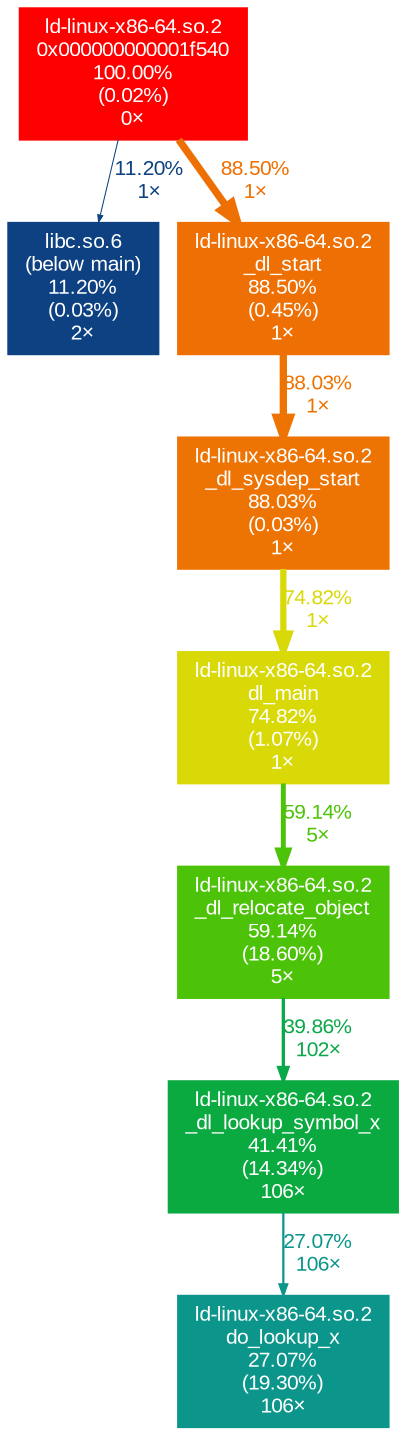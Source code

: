 digraph {
	graph [fontname=Arial, nodesep=0.125, ranksep=0.25];
	node [fontcolor=white, fontname=Arial, height=0, shape=box, style=filled, width=0];
	edge [fontname=Arial];
	"(below main)" [color="#0d4181", fontcolor="#ffffff", fontsize="10.00", label="libc.so.6\n(below main)\n11.20%\n(0.03%)\n2×"];
	"0x000000000001f540" [color="#ff0000", fontcolor="#ffffff", fontsize="10.00", label="ld-linux-x86-64.so.2\n0x000000000001f540\n100.00%\n(0.02%)\n0×"];
	"0x000000000001f540" -> "(below main)" [arrowsize="0.35", color="#0d4181", fontcolor="#0d4181", fontsize="10.00", label="11.20%\n1×", labeldistance="0.50", penwidth="0.50"];
	"0x000000000001f540" -> "_dl_start" [arrowsize="0.94", color="#ee6f03", fontcolor="#ee6f03", fontsize="10.00", label="88.50%\n1×", labeldistance="3.54", penwidth="3.54"];
	"_dl_lookup_symbol_x" [color="#0baa41", fontcolor="#ffffff", fontsize="10.00", label="ld-linux-x86-64.so.2\n_dl_lookup_symbol_x\n41.41%\n(14.34%)\n106×"];
	"_dl_lookup_symbol_x" -> "do_lookup_x" [arrowsize="0.52", color="#0c968b", fontcolor="#0c968b", fontsize="10.00", label="27.07%\n106×", labeldistance="1.08", penwidth="1.08"];
	"_dl_relocate_object" [color="#4cc308", fontcolor="#ffffff", fontsize="10.00", label="ld-linux-x86-64.so.2\n_dl_relocate_object\n59.14%\n(18.60%)\n5×"];
	"_dl_relocate_object" -> "_dl_lookup_symbol_x" [arrowsize="0.63", color="#0ba84a", fontcolor="#0ba84a", fontsize="10.00", label="39.86%\n102×", labeldistance="1.59", penwidth="1.59"];
	"_dl_start" [color="#ee6f03", fontcolor="#ffffff", fontsize="10.00", label="ld-linux-x86-64.so.2\n_dl_start\n88.50%\n(0.45%)\n1×"];
	"_dl_start" -> "_dl_sysdep_start" [arrowsize="0.94", color="#ed7303", fontcolor="#ed7303", fontsize="10.00", label="88.03%\n1×", labeldistance="3.52", penwidth="3.52"];
	"_dl_sysdep_start" [color="#ed7303", fontcolor="#ffffff", fontsize="10.00", label="ld-linux-x86-64.so.2\n_dl_sysdep_start\n88.03%\n(0.03%)\n1×"];
	"_dl_sysdep_start" -> "dl_main" [arrowsize="0.86", color="#d8d906", fontcolor="#d8d906", fontsize="10.00", label="74.82%\n1×", labeldistance="2.99", penwidth="2.99"];
	"dl_main" [color="#d8d906", fontcolor="#ffffff", fontsize="10.00", label="ld-linux-x86-64.so.2\ndl_main\n74.82%\n(1.07%)\n1×"];
	"dl_main" -> "_dl_relocate_object" [arrowsize="0.77", color="#4cc308", fontcolor="#4cc308", fontsize="10.00", label="59.14%\n5×", labeldistance="2.37", penwidth="2.37"];
	"do_lookup_x" [color="#0c968b", fontcolor="#ffffff", fontsize="10.00", label="ld-linux-x86-64.so.2\ndo_lookup_x\n27.07%\n(19.30%)\n106×"];
}
